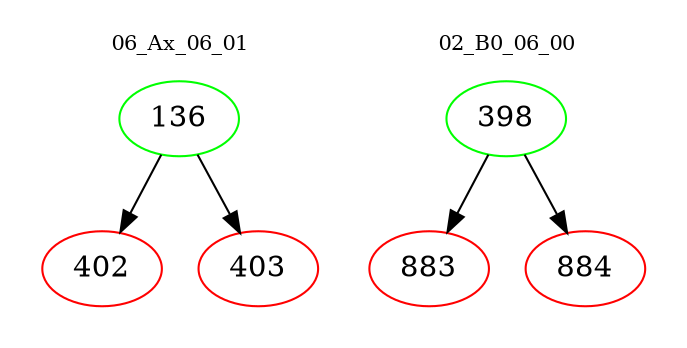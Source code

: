 digraph{
subgraph cluster_0 {
color = white
label = "06_Ax_06_01";
fontsize=10;
T0_136 [label="136", color="green"]
T0_136 -> T0_402 [color="black"]
T0_402 [label="402", color="red"]
T0_136 -> T0_403 [color="black"]
T0_403 [label="403", color="red"]
}
subgraph cluster_1 {
color = white
label = "02_B0_06_00";
fontsize=10;
T1_398 [label="398", color="green"]
T1_398 -> T1_883 [color="black"]
T1_883 [label="883", color="red"]
T1_398 -> T1_884 [color="black"]
T1_884 [label="884", color="red"]
}
}
